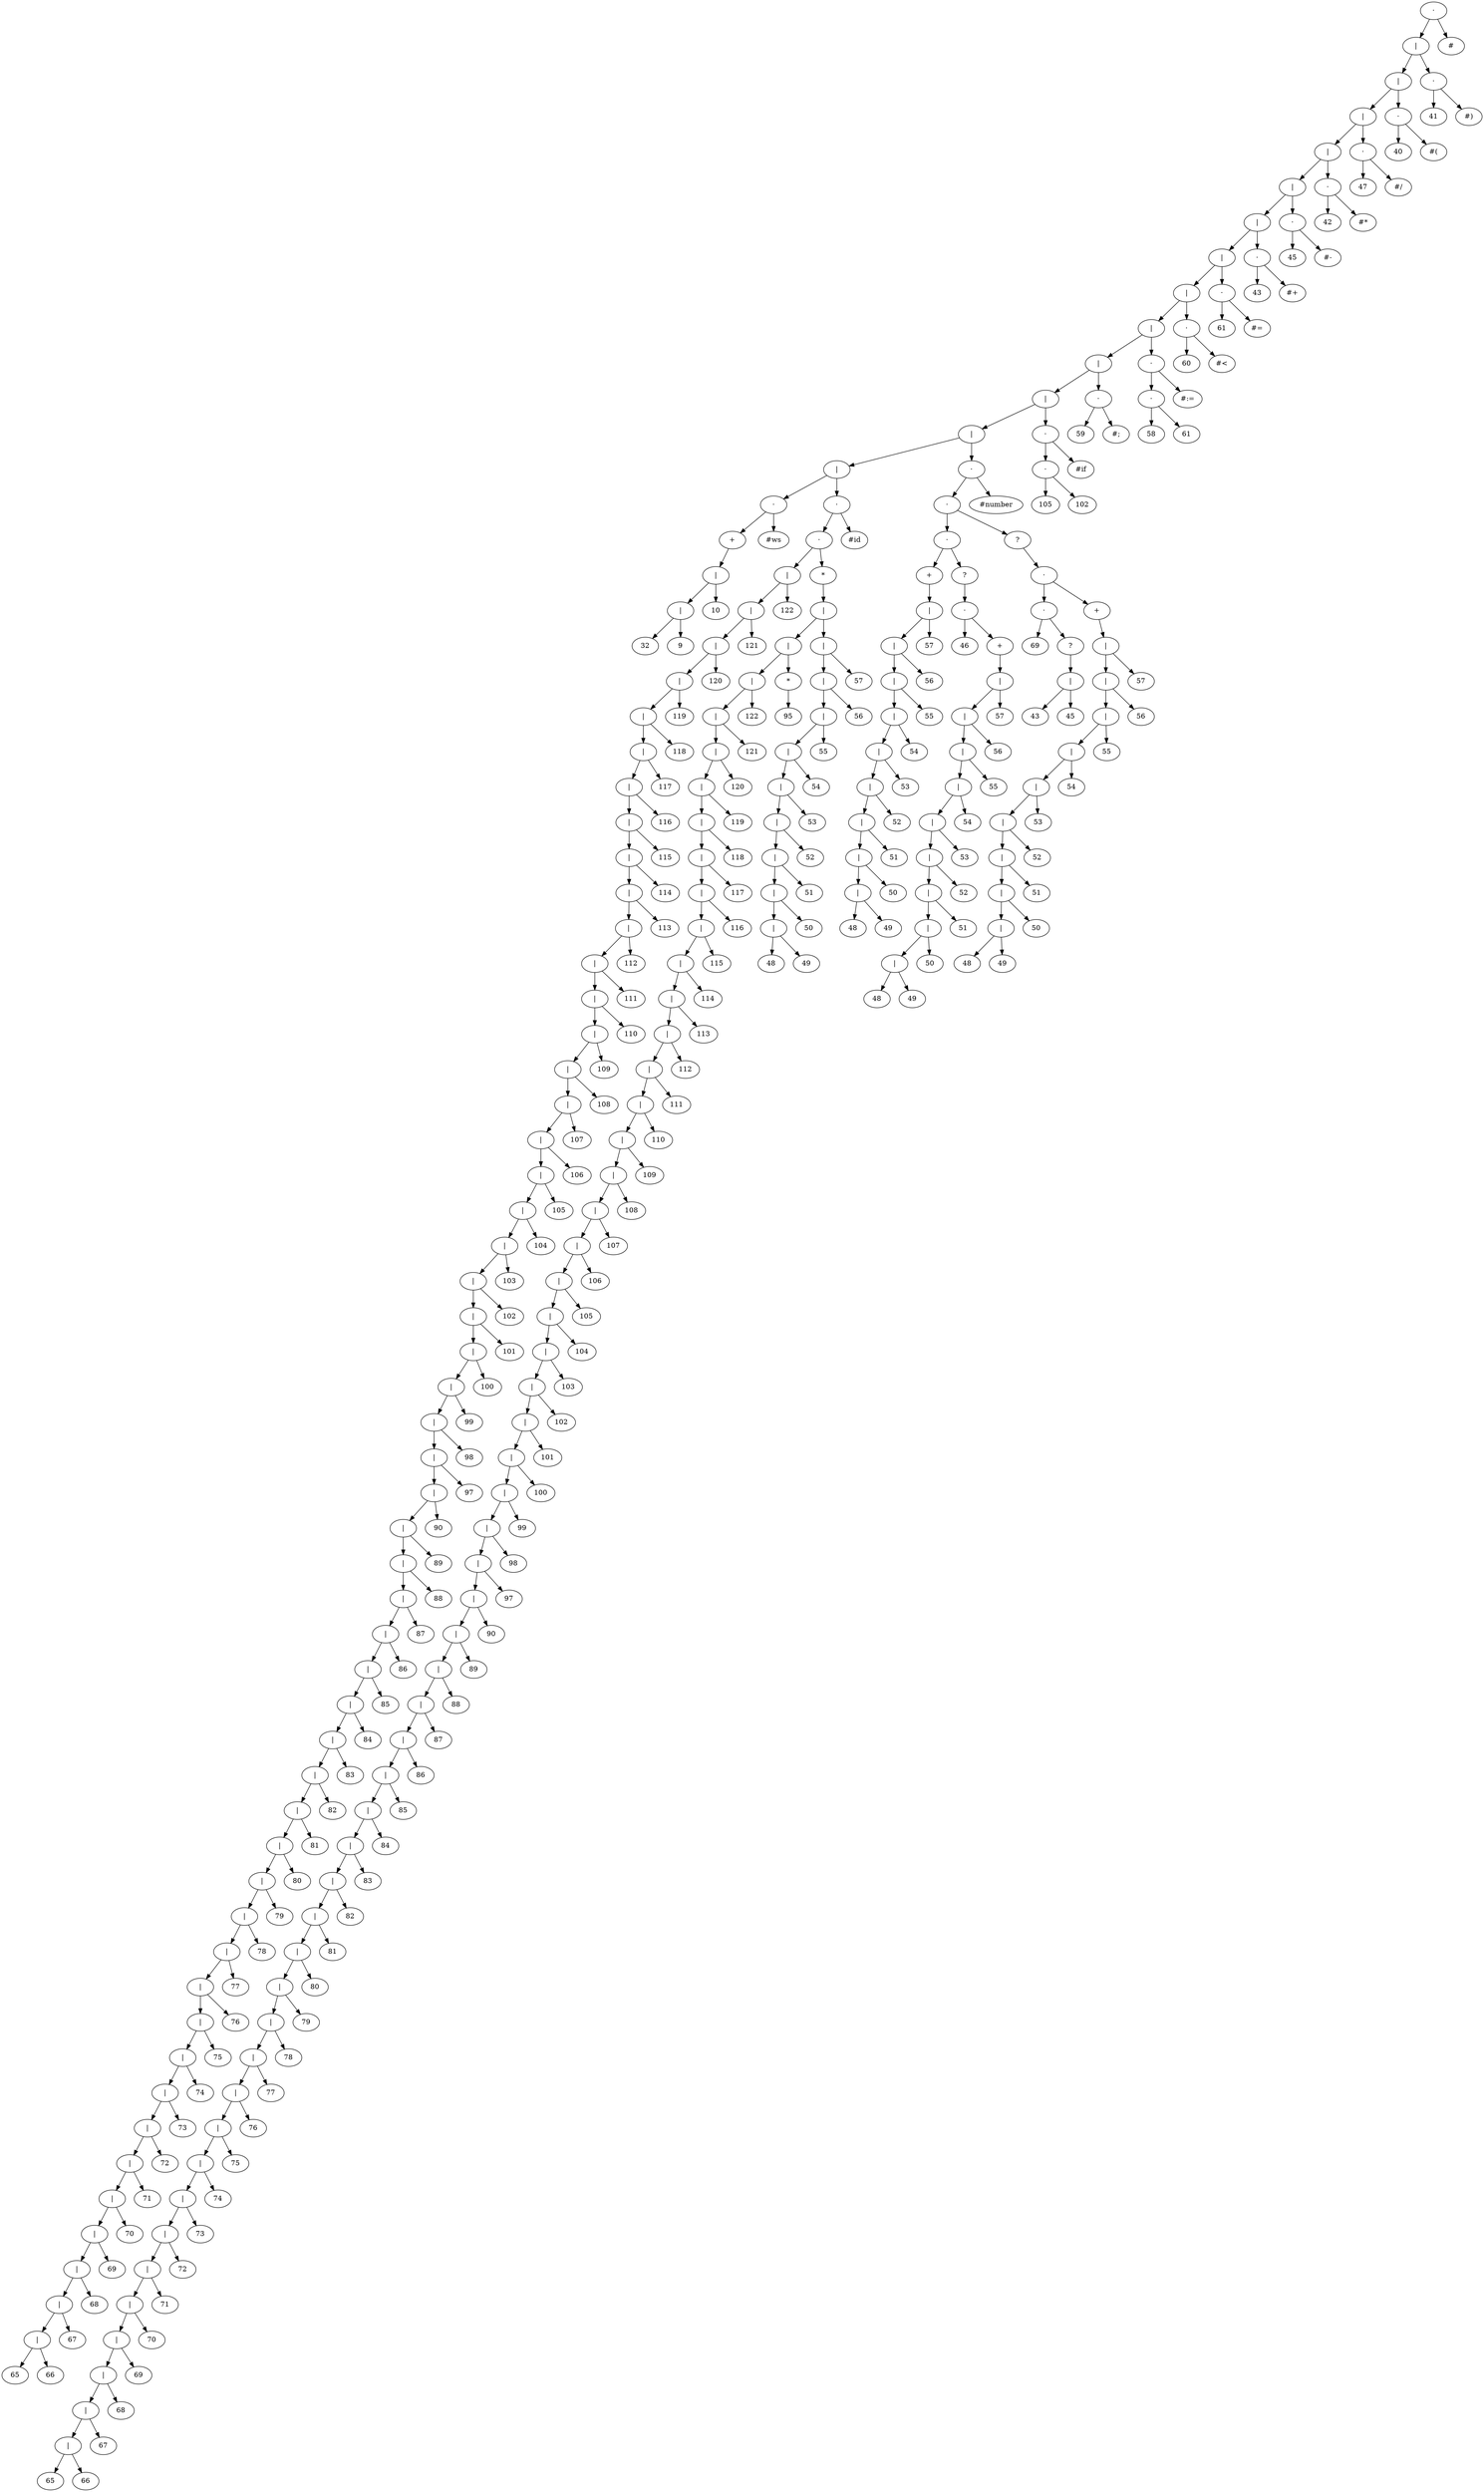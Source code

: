 digraph "Arbol Sintatico" {
n367 [label="·"];
n367 -> n365;
n365 [label="|"];
n365 -> n361;
n361 [label="|"];
n361 -> n357;
n357 [label="|"];
n357 -> n353;
n353 [label="|"];
n353 -> n349;
n349 [label="|"];
n349 -> n345;
n345 [label="|"];
n345 -> n341;
n341 [label="|"];
n341 -> n337;
n337 [label="|"];
n337 -> n333;
n333 [label="|"];
n333 -> n327;
n327 [label="|"];
n327 -> n323;
n323 [label="|"];
n323 -> n317;
n317 [label="|"];
n317 -> n241;
n241 [label="|"];
n241 -> n7;
n7 [label="·"];
n7 -> n5;
n5 [label="+"];
n5 -> n4;
n4 [label="|"];
n4 -> n2;
n2 [label="|"];
n2 -> n0;
n0 [label="32"];
n2 -> n1;
n1 [label="9"];
n4 -> n3;
n3 [label="10"];
n7 -> n6;
n6 [label="#ws"];
n241 -> n240;
n240 [label="·"];
n240 -> n238;
n238 [label="·"];
n238 -> n110;
n110 [label="|"];
n110 -> n108;
n108 [label="|"];
n108 -> n106;
n106 [label="|"];
n106 -> n104;
n104 [label="|"];
n104 -> n102;
n102 [label="|"];
n102 -> n100;
n100 [label="|"];
n100 -> n98;
n98 [label="|"];
n98 -> n96;
n96 [label="|"];
n96 -> n94;
n94 [label="|"];
n94 -> n92;
n92 [label="|"];
n92 -> n90;
n90 [label="|"];
n90 -> n88;
n88 [label="|"];
n88 -> n86;
n86 [label="|"];
n86 -> n84;
n84 [label="|"];
n84 -> n82;
n82 [label="|"];
n82 -> n80;
n80 [label="|"];
n80 -> n78;
n78 [label="|"];
n78 -> n76;
n76 [label="|"];
n76 -> n74;
n74 [label="|"];
n74 -> n72;
n72 [label="|"];
n72 -> n70;
n70 [label="|"];
n70 -> n68;
n68 [label="|"];
n68 -> n66;
n66 [label="|"];
n66 -> n64;
n64 [label="|"];
n64 -> n62;
n62 [label="|"];
n62 -> n60;
n60 [label="|"];
n60 -> n58;
n58 [label="|"];
n58 -> n56;
n56 [label="|"];
n56 -> n54;
n54 [label="|"];
n54 -> n52;
n52 [label="|"];
n52 -> n50;
n50 [label="|"];
n50 -> n48;
n48 [label="|"];
n48 -> n46;
n46 [label="|"];
n46 -> n44;
n44 [label="|"];
n44 -> n42;
n42 [label="|"];
n42 -> n40;
n40 [label="|"];
n40 -> n38;
n38 [label="|"];
n38 -> n36;
n36 [label="|"];
n36 -> n34;
n34 [label="|"];
n34 -> n32;
n32 [label="|"];
n32 -> n30;
n30 [label="|"];
n30 -> n28;
n28 [label="|"];
n28 -> n26;
n26 [label="|"];
n26 -> n24;
n24 [label="|"];
n24 -> n22;
n22 [label="|"];
n22 -> n20;
n20 [label="|"];
n20 -> n18;
n18 [label="|"];
n18 -> n16;
n16 [label="|"];
n16 -> n14;
n14 [label="|"];
n14 -> n12;
n12 [label="|"];
n12 -> n10;
n10 [label="|"];
n10 -> n8;
n8 [label="65"];
n10 -> n9;
n9 [label="66"];
n12 -> n11;
n11 [label="67"];
n14 -> n13;
n13 [label="68"];
n16 -> n15;
n15 [label="69"];
n18 -> n17;
n17 [label="70"];
n20 -> n19;
n19 [label="71"];
n22 -> n21;
n21 [label="72"];
n24 -> n23;
n23 [label="73"];
n26 -> n25;
n25 [label="74"];
n28 -> n27;
n27 [label="75"];
n30 -> n29;
n29 [label="76"];
n32 -> n31;
n31 [label="77"];
n34 -> n33;
n33 [label="78"];
n36 -> n35;
n35 [label="79"];
n38 -> n37;
n37 [label="80"];
n40 -> n39;
n39 [label="81"];
n42 -> n41;
n41 [label="82"];
n44 -> n43;
n43 [label="83"];
n46 -> n45;
n45 [label="84"];
n48 -> n47;
n47 [label="85"];
n50 -> n49;
n49 [label="86"];
n52 -> n51;
n51 [label="87"];
n54 -> n53;
n53 [label="88"];
n56 -> n55;
n55 [label="89"];
n58 -> n57;
n57 [label="90"];
n60 -> n59;
n59 [label="97"];
n62 -> n61;
n61 [label="98"];
n64 -> n63;
n63 [label="99"];
n66 -> n65;
n65 [label="100"];
n68 -> n67;
n67 [label="101"];
n70 -> n69;
n69 [label="102"];
n72 -> n71;
n71 [label="103"];
n74 -> n73;
n73 [label="104"];
n76 -> n75;
n75 [label="105"];
n78 -> n77;
n77 [label="106"];
n80 -> n79;
n79 [label="107"];
n82 -> n81;
n81 [label="108"];
n84 -> n83;
n83 [label="109"];
n86 -> n85;
n85 [label="110"];
n88 -> n87;
n87 [label="111"];
n90 -> n89;
n89 [label="112"];
n92 -> n91;
n91 [label="113"];
n94 -> n93;
n93 [label="114"];
n96 -> n95;
n95 [label="115"];
n98 -> n97;
n97 [label="116"];
n100 -> n99;
n99 [label="117"];
n102 -> n101;
n101 [label="118"];
n104 -> n103;
n103 [label="119"];
n106 -> n105;
n105 [label="120"];
n108 -> n107;
n107 [label="121"];
n110 -> n109;
n109 [label="122"];
n238 -> n237;
n237 [label="*"];
n237 -> n236;
n236 [label="|"];
n236 -> n216;
n216 [label="|"];
n216 -> n213;
n213 [label="|"];
n213 -> n211;
n211 [label="|"];
n211 -> n209;
n209 [label="|"];
n209 -> n207;
n207 [label="|"];
n207 -> n205;
n205 [label="|"];
n205 -> n203;
n203 [label="|"];
n203 -> n201;
n201 [label="|"];
n201 -> n199;
n199 [label="|"];
n199 -> n197;
n197 [label="|"];
n197 -> n195;
n195 [label="|"];
n195 -> n193;
n193 [label="|"];
n193 -> n191;
n191 [label="|"];
n191 -> n189;
n189 [label="|"];
n189 -> n187;
n187 [label="|"];
n187 -> n185;
n185 [label="|"];
n185 -> n183;
n183 [label="|"];
n183 -> n181;
n181 [label="|"];
n181 -> n179;
n179 [label="|"];
n179 -> n177;
n177 [label="|"];
n177 -> n175;
n175 [label="|"];
n175 -> n173;
n173 [label="|"];
n173 -> n171;
n171 [label="|"];
n171 -> n169;
n169 [label="|"];
n169 -> n167;
n167 [label="|"];
n167 -> n165;
n165 [label="|"];
n165 -> n163;
n163 [label="|"];
n163 -> n161;
n161 [label="|"];
n161 -> n159;
n159 [label="|"];
n159 -> n157;
n157 [label="|"];
n157 -> n155;
n155 [label="|"];
n155 -> n153;
n153 [label="|"];
n153 -> n151;
n151 [label="|"];
n151 -> n149;
n149 [label="|"];
n149 -> n147;
n147 [label="|"];
n147 -> n145;
n145 [label="|"];
n145 -> n143;
n143 [label="|"];
n143 -> n141;
n141 [label="|"];
n141 -> n139;
n139 [label="|"];
n139 -> n137;
n137 [label="|"];
n137 -> n135;
n135 [label="|"];
n135 -> n133;
n133 [label="|"];
n133 -> n131;
n131 [label="|"];
n131 -> n129;
n129 [label="|"];
n129 -> n127;
n127 [label="|"];
n127 -> n125;
n125 [label="|"];
n125 -> n123;
n123 [label="|"];
n123 -> n121;
n121 [label="|"];
n121 -> n119;
n119 [label="|"];
n119 -> n117;
n117 [label="|"];
n117 -> n115;
n115 [label="|"];
n115 -> n113;
n113 [label="|"];
n113 -> n111;
n111 [label="65"];
n113 -> n112;
n112 [label="66"];
n115 -> n114;
n114 [label="67"];
n117 -> n116;
n116 [label="68"];
n119 -> n118;
n118 [label="69"];
n121 -> n120;
n120 [label="70"];
n123 -> n122;
n122 [label="71"];
n125 -> n124;
n124 [label="72"];
n127 -> n126;
n126 [label="73"];
n129 -> n128;
n128 [label="74"];
n131 -> n130;
n130 [label="75"];
n133 -> n132;
n132 [label="76"];
n135 -> n134;
n134 [label="77"];
n137 -> n136;
n136 [label="78"];
n139 -> n138;
n138 [label="79"];
n141 -> n140;
n140 [label="80"];
n143 -> n142;
n142 [label="81"];
n145 -> n144;
n144 [label="82"];
n147 -> n146;
n146 [label="83"];
n149 -> n148;
n148 [label="84"];
n151 -> n150;
n150 [label="85"];
n153 -> n152;
n152 [label="86"];
n155 -> n154;
n154 [label="87"];
n157 -> n156;
n156 [label="88"];
n159 -> n158;
n158 [label="89"];
n161 -> n160;
n160 [label="90"];
n163 -> n162;
n162 [label="97"];
n165 -> n164;
n164 [label="98"];
n167 -> n166;
n166 [label="99"];
n169 -> n168;
n168 [label="100"];
n171 -> n170;
n170 [label="101"];
n173 -> n172;
n172 [label="102"];
n175 -> n174;
n174 [label="103"];
n177 -> n176;
n176 [label="104"];
n179 -> n178;
n178 [label="105"];
n181 -> n180;
n180 [label="106"];
n183 -> n182;
n182 [label="107"];
n185 -> n184;
n184 [label="108"];
n187 -> n186;
n186 [label="109"];
n189 -> n188;
n188 [label="110"];
n191 -> n190;
n190 [label="111"];
n193 -> n192;
n192 [label="112"];
n195 -> n194;
n194 [label="113"];
n197 -> n196;
n196 [label="114"];
n199 -> n198;
n198 [label="115"];
n201 -> n200;
n200 [label="116"];
n203 -> n202;
n202 [label="117"];
n205 -> n204;
n204 [label="118"];
n207 -> n206;
n206 [label="119"];
n209 -> n208;
n208 [label="120"];
n211 -> n210;
n210 [label="121"];
n213 -> n212;
n212 [label="122"];
n216 -> n215;
n215 [label="*"];
n215 -> n214;
n214 [label="95"];
n236 -> n235;
n235 [label="|"];
n235 -> n233;
n233 [label="|"];
n233 -> n231;
n231 [label="|"];
n231 -> n229;
n229 [label="|"];
n229 -> n227;
n227 [label="|"];
n227 -> n225;
n225 [label="|"];
n225 -> n223;
n223 [label="|"];
n223 -> n221;
n221 [label="|"];
n221 -> n219;
n219 [label="|"];
n219 -> n217;
n217 [label="48"];
n219 -> n218;
n218 [label="49"];
n221 -> n220;
n220 [label="50"];
n223 -> n222;
n222 [label="51"];
n225 -> n224;
n224 [label="52"];
n227 -> n226;
n226 [label="53"];
n229 -> n228;
n228 [label="54"];
n231 -> n230;
n230 [label="55"];
n233 -> n232;
n232 [label="56"];
n235 -> n234;
n234 [label="57"];
n240 -> n239;
n239 [label="#id"];
n317 -> n316;
n316 [label="·"];
n316 -> n314;
n314 [label="·"];
n314 -> n285;
n285 [label="·"];
n285 -> n261;
n261 [label="+"];
n261 -> n260;
n260 [label="|"];
n260 -> n258;
n258 [label="|"];
n258 -> n256;
n256 [label="|"];
n256 -> n254;
n254 [label="|"];
n254 -> n252;
n252 [label="|"];
n252 -> n250;
n250 [label="|"];
n250 -> n248;
n248 [label="|"];
n248 -> n246;
n246 [label="|"];
n246 -> n244;
n244 [label="|"];
n244 -> n242;
n242 [label="48"];
n244 -> n243;
n243 [label="49"];
n246 -> n245;
n245 [label="50"];
n248 -> n247;
n247 [label="51"];
n250 -> n249;
n249 [label="52"];
n252 -> n251;
n251 [label="53"];
n254 -> n253;
n253 [label="54"];
n256 -> n255;
n255 [label="55"];
n258 -> n257;
n257 [label="56"];
n260 -> n259;
n259 [label="57"];
n285 -> n284;
n284 [label="?"];
n284 -> n283;
n283 [label="·"];
n283 -> n262;
n262 [label="46"];
n283 -> n282;
n282 [label="+"];
n282 -> n281;
n281 [label="|"];
n281 -> n279;
n279 [label="|"];
n279 -> n277;
n277 [label="|"];
n277 -> n275;
n275 [label="|"];
n275 -> n273;
n273 [label="|"];
n273 -> n271;
n271 [label="|"];
n271 -> n269;
n269 [label="|"];
n269 -> n267;
n267 [label="|"];
n267 -> n265;
n265 [label="|"];
n265 -> n263;
n263 [label="48"];
n265 -> n264;
n264 [label="49"];
n267 -> n266;
n266 [label="50"];
n269 -> n268;
n268 [label="51"];
n271 -> n270;
n270 [label="52"];
n273 -> n272;
n272 [label="53"];
n275 -> n274;
n274 [label="54"];
n277 -> n276;
n276 [label="55"];
n279 -> n278;
n278 [label="56"];
n281 -> n280;
n280 [label="57"];
n314 -> n313;
n313 [label="?"];
n313 -> n312;
n312 [label="·"];
n312 -> n291;
n291 [label="·"];
n291 -> n286;
n286 [label="69"];
n291 -> n290;
n290 [label="?"];
n290 -> n289;
n289 [label="|"];
n289 -> n287;
n287 [label="43"];
n289 -> n288;
n288 [label="45"];
n312 -> n311;
n311 [label="+"];
n311 -> n310;
n310 [label="|"];
n310 -> n308;
n308 [label="|"];
n308 -> n306;
n306 [label="|"];
n306 -> n304;
n304 [label="|"];
n304 -> n302;
n302 [label="|"];
n302 -> n300;
n300 [label="|"];
n300 -> n298;
n298 [label="|"];
n298 -> n296;
n296 [label="|"];
n296 -> n294;
n294 [label="|"];
n294 -> n292;
n292 [label="48"];
n294 -> n293;
n293 [label="49"];
n296 -> n295;
n295 [label="50"];
n298 -> n297;
n297 [label="51"];
n300 -> n299;
n299 [label="52"];
n302 -> n301;
n301 [label="53"];
n304 -> n303;
n303 [label="54"];
n306 -> n305;
n305 [label="55"];
n308 -> n307;
n307 [label="56"];
n310 -> n309;
n309 [label="57"];
n316 -> n315;
n315 [label="#number"];
n323 -> n322;
n322 [label="·"];
n322 -> n320;
n320 [label="·"];
n320 -> n318;
n318 [label="105"];
n320 -> n319;
n319 [label="102"];
n322 -> n321;
n321 [label="#if"];
n327 -> n326;
n326 [label="·"];
n326 -> n324;
n324 [label="59"];
n326 -> n325;
n325 [label="#;"];
n333 -> n332;
n332 [label="·"];
n332 -> n330;
n330 [label="·"];
n330 -> n328;
n328 [label="58"];
n330 -> n329;
n329 [label="61"];
n332 -> n331;
n331 [label="#:="];
n337 -> n336;
n336 [label="·"];
n336 -> n334;
n334 [label="60"];
n336 -> n335;
n335 [label="#<"];
n341 -> n340;
n340 [label="·"];
n340 -> n338;
n338 [label="61"];
n340 -> n339;
n339 [label="#="];
n345 -> n344;
n344 [label="·"];
n344 -> n342;
n342 [label="43"];
n344 -> n343;
n343 [label="#+"];
n349 -> n348;
n348 [label="·"];
n348 -> n346;
n346 [label="45"];
n348 -> n347;
n347 [label="#-"];
n353 -> n352;
n352 [label="·"];
n352 -> n350;
n350 [label="42"];
n352 -> n351;
n351 [label="#*"];
n357 -> n356;
n356 [label="·"];
n356 -> n354;
n354 [label="47"];
n356 -> n355;
n355 [label="#/"];
n361 -> n360;
n360 [label="·"];
n360 -> n358;
n358 [label="40"];
n360 -> n359;
n359 [label="#("];
n365 -> n364;
n364 [label="·"];
n364 -> n362;
n362 [label="41"];
n364 -> n363;
n363 [label="#)"];
n367 -> n366;
n366 [label="#"];

}